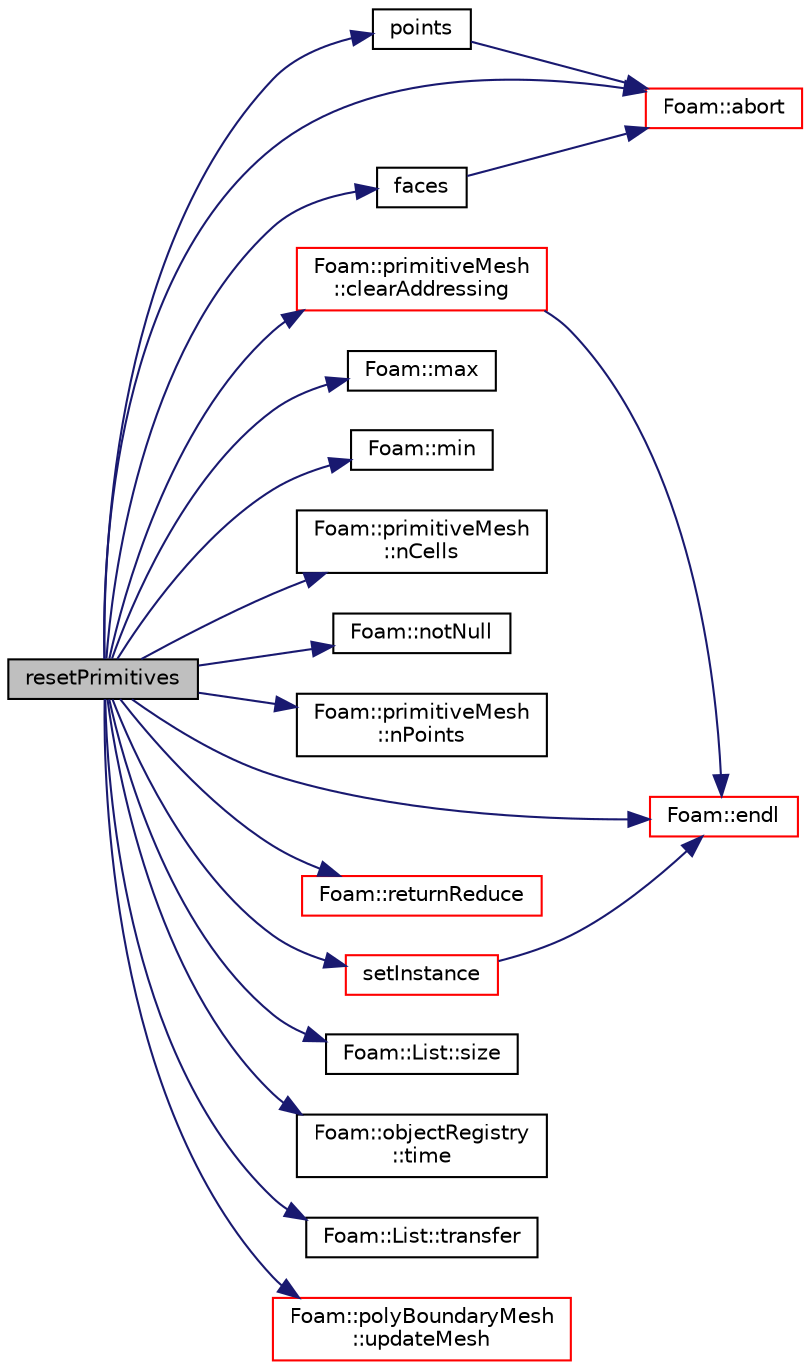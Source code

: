 digraph "resetPrimitives"
{
  bgcolor="transparent";
  edge [fontname="Helvetica",fontsize="10",labelfontname="Helvetica",labelfontsize="10"];
  node [fontname="Helvetica",fontsize="10",shape=record];
  rankdir="LR";
  Node1 [label="resetPrimitives",height=0.2,width=0.4,color="black", fillcolor="grey75", style="filled", fontcolor="black"];
  Node1 -> Node2 [color="midnightblue",fontsize="10",style="solid",fontname="Helvetica"];
  Node2 [label="Foam::abort",height=0.2,width=0.4,color="red",URL="$a10979.html#a447107a607d03e417307c203fa5fb44b"];
  Node1 -> Node3 [color="midnightblue",fontsize="10",style="solid",fontname="Helvetica"];
  Node3 [label="Foam::primitiveMesh\l::clearAddressing",height=0.2,width=0.4,color="red",URL="$a02007.html#aac1ee7169044dccb262b78097d6ab1a8",tooltip="Clear topological data. "];
  Node3 -> Node4 [color="midnightblue",fontsize="10",style="solid",fontname="Helvetica"];
  Node4 [label="Foam::endl",height=0.2,width=0.4,color="red",URL="$a10979.html#a2db8fe02a0d3909e9351bb4275b23ce4",tooltip="Add newline and flush stream. "];
  Node1 -> Node4 [color="midnightblue",fontsize="10",style="solid",fontname="Helvetica"];
  Node1 -> Node5 [color="midnightblue",fontsize="10",style="solid",fontname="Helvetica"];
  Node5 [label="faces",height=0.2,width=0.4,color="black",URL="$a01954.html#a4434536d50d4c14116249da802a1e2b2",tooltip="Return raw faces. "];
  Node5 -> Node2 [color="midnightblue",fontsize="10",style="solid",fontname="Helvetica"];
  Node1 -> Node6 [color="midnightblue",fontsize="10",style="solid",fontname="Helvetica"];
  Node6 [label="Foam::max",height=0.2,width=0.4,color="black",URL="$a10979.html#ac993e906cf2774ae77e666bc24e81733"];
  Node1 -> Node7 [color="midnightblue",fontsize="10",style="solid",fontname="Helvetica"];
  Node7 [label="Foam::min",height=0.2,width=0.4,color="black",URL="$a10979.html#a253e112ad2d56d96230ff39ea7f442dc"];
  Node1 -> Node8 [color="midnightblue",fontsize="10",style="solid",fontname="Helvetica"];
  Node8 [label="Foam::primitiveMesh\l::nCells",height=0.2,width=0.4,color="black",URL="$a02007.html#ae79b5e96cf8d9a4e6b3993e6f2709374"];
  Node1 -> Node9 [color="midnightblue",fontsize="10",style="solid",fontname="Helvetica"];
  Node9 [label="Foam::notNull",height=0.2,width=0.4,color="black",URL="$a10979.html#a86b78efa204a96e7e7ef82a2df3571d6",tooltip="Return true if t is not a reference to the nullObject of type T. "];
  Node1 -> Node10 [color="midnightblue",fontsize="10",style="solid",fontname="Helvetica"];
  Node10 [label="Foam::primitiveMesh\l::nPoints",height=0.2,width=0.4,color="black",URL="$a02007.html#a9927abeba2c8506177084d644b6e573a"];
  Node1 -> Node11 [color="midnightblue",fontsize="10",style="solid",fontname="Helvetica"];
  Node11 [label="points",height=0.2,width=0.4,color="black",URL="$a01954.html#a084ae534298576408f063a6b3b820959",tooltip="Return raw points. "];
  Node11 -> Node2 [color="midnightblue",fontsize="10",style="solid",fontname="Helvetica"];
  Node1 -> Node12 [color="midnightblue",fontsize="10",style="solid",fontname="Helvetica"];
  Node12 [label="Foam::returnReduce",height=0.2,width=0.4,color="red",URL="$a10979.html#a8d528a67d2a9c6fe4fb94bc86872624b"];
  Node1 -> Node13 [color="midnightblue",fontsize="10",style="solid",fontname="Helvetica"];
  Node13 [label="setInstance",height=0.2,width=0.4,color="red",URL="$a01954.html#add9813891a074bebd77384af1717b0bf",tooltip="Set the instance for mesh files. "];
  Node13 -> Node4 [color="midnightblue",fontsize="10",style="solid",fontname="Helvetica"];
  Node1 -> Node14 [color="midnightblue",fontsize="10",style="solid",fontname="Helvetica"];
  Node14 [label="Foam::List::size",height=0.2,width=0.4,color="black",URL="$a01390.html#a8a5f6fa29bd4b500caf186f60245b384",tooltip="Override size to be inconsistent with allocated storage. "];
  Node1 -> Node15 [color="midnightblue",fontsize="10",style="solid",fontname="Helvetica"];
  Node15 [label="Foam::objectRegistry\l::time",height=0.2,width=0.4,color="black",URL="$a01726.html#a48fcf6de2789aff6b430b5fc1a05693f",tooltip="Return time. "];
  Node1 -> Node16 [color="midnightblue",fontsize="10",style="solid",fontname="Helvetica"];
  Node16 [label="Foam::List::transfer",height=0.2,width=0.4,color="black",URL="$a01390.html#a25ad1d2084d16b234b0cf91c07e832c0",tooltip="Transfer the contents of the argument List into this list. "];
  Node1 -> Node17 [color="midnightblue",fontsize="10",style="solid",fontname="Helvetica"];
  Node17 [label="Foam::polyBoundaryMesh\l::updateMesh",height=0.2,width=0.4,color="red",URL="$a01948.html#ae5693a309a936ac1040dd48c2881677f",tooltip="Correct polyBoundaryMesh after topology update. "];
}
